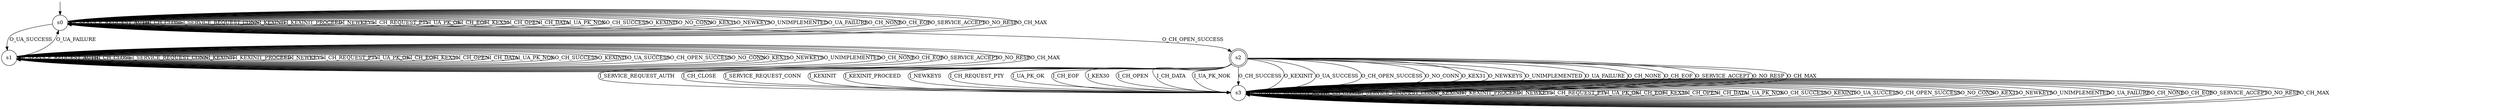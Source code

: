 digraph g {

	s0 [shape="circle" label="s0"];
	s1 [shape="circle" label="s1"];
	s2 [shape="doublecircle" label="s2"];
	s3 [shape="circle" label="s3"];
	s0 -> s0 [label="I_SERVICE_REQUEST_AUTH"];
	s0 -> s0 [label="I_CH_CLOSE"];
	s0 -> s0 [label="I_SERVICE_REQUEST_CONN"];
	s0 -> s0 [label="I_KEXINIT"];
	s0 -> s0 [label="I_KEXINIT_PROCEED"];
	s0 -> s0 [label="I_NEWKEYS"];
	s0 -> s0 [label="I_CH_REQUEST_PTY"];
	s0 -> s0 [label="I_UA_PK_OK"];
	s0 -> s0 [label="I_CH_EOF"];
	s0 -> s0 [label="I_KEX30"];
	s0 -> s0 [label="I_CH_OPEN"];
	s0 -> s0 [label="I_CH_DATA"];
	s0 -> s0 [label="I_UA_PK_NOK"];
	s0 -> s0 [label="O_CH_SUCCESS"];
	s0 -> s0 [label="O_KEXINIT"];
	s0 -> s1 [label="O_UA_SUCCESS"];
	s0 -> s2 [label="O_CH_OPEN_SUCCESS"];
	s0 -> s0 [label="O_NO_CONN"];
	s0 -> s0 [label="O_KEX31"];
	s0 -> s0 [label="O_NEWKEYS"];
	s0 -> s0 [label="O_UNIMPLEMENTED"];
	s0 -> s0 [label="O_UA_FAILURE"];
	s0 -> s0 [label="O_CH_NONE"];
	s0 -> s0 [label="O_CH_EOF"];
	s0 -> s0 [label="O_SERVICE_ACCEPT"];
	s0 -> s0 [label="O_NO_RESP"];
	s0 -> s0 [label="O_CH_MAX"];
	s1 -> s1 [label="I_SERVICE_REQUEST_AUTH"];
	s1 -> s1 [label="I_CH_CLOSE"];
	s1 -> s1 [label="I_SERVICE_REQUEST_CONN"];
	s1 -> s1 [label="I_KEXINIT"];
	s1 -> s1 [label="I_KEXINIT_PROCEED"];
	s1 -> s1 [label="I_NEWKEYS"];
	s1 -> s1 [label="I_CH_REQUEST_PTY"];
	s1 -> s1 [label="I_UA_PK_OK"];
	s1 -> s1 [label="I_CH_EOF"];
	s1 -> s1 [label="I_KEX30"];
	s1 -> s1 [label="I_CH_OPEN"];
	s1 -> s1 [label="I_CH_DATA"];
	s1 -> s1 [label="I_UA_PK_NOK"];
	s1 -> s1 [label="O_CH_SUCCESS"];
	s1 -> s1 [label="O_KEXINIT"];
	s1 -> s1 [label="O_UA_SUCCESS"];
	s1 -> s1 [label="O_CH_OPEN_SUCCESS"];
	s1 -> s1 [label="O_NO_CONN"];
	s1 -> s1 [label="O_KEX31"];
	s1 -> s1 [label="O_NEWKEYS"];
	s1 -> s1 [label="O_UNIMPLEMENTED"];
	s1 -> s0 [label="O_UA_FAILURE"];
	s1 -> s1 [label="O_CH_NONE"];
	s1 -> s1 [label="O_CH_EOF"];
	s1 -> s1 [label="O_SERVICE_ACCEPT"];
	s1 -> s1 [label="O_NO_RESP"];
	s1 -> s1 [label="O_CH_MAX"];
	s2 -> s3 [label="I_SERVICE_REQUEST_AUTH"];
	s2 -> s3 [label="I_CH_CLOSE"];
	s2 -> s3 [label="I_SERVICE_REQUEST_CONN"];
	s2 -> s3 [label="I_KEXINIT"];
	s2 -> s3 [label="I_KEXINIT_PROCEED"];
	s2 -> s3 [label="I_NEWKEYS"];
	s2 -> s3 [label="I_CH_REQUEST_PTY"];
	s2 -> s3 [label="I_UA_PK_OK"];
	s2 -> s3 [label="I_CH_EOF"];
	s2 -> s3 [label="I_KEX30"];
	s2 -> s3 [label="I_CH_OPEN"];
	s2 -> s3 [label="I_CH_DATA"];
	s2 -> s3 [label="I_UA_PK_NOK"];
	s2 -> s3 [label="O_CH_SUCCESS"];
	s2 -> s3 [label="O_KEXINIT"];
	s2 -> s3 [label="O_UA_SUCCESS"];
	s2 -> s3 [label="O_CH_OPEN_SUCCESS"];
	s2 -> s3 [label="O_NO_CONN"];
	s2 -> s3 [label="O_KEX31"];
	s2 -> s3 [label="O_NEWKEYS"];
	s2 -> s3 [label="O_UNIMPLEMENTED"];
	s2 -> s3 [label="O_UA_FAILURE"];
	s2 -> s3 [label="O_CH_NONE"];
	s2 -> s3 [label="O_CH_EOF"];
	s2 -> s3 [label="O_SERVICE_ACCEPT"];
	s2 -> s3 [label="O_NO_RESP"];
	s2 -> s3 [label="O_CH_MAX"];
	s3 -> s3 [label="I_SERVICE_REQUEST_AUTH"];
	s3 -> s3 [label="I_CH_CLOSE"];
	s3 -> s3 [label="I_SERVICE_REQUEST_CONN"];
	s3 -> s3 [label="I_KEXINIT"];
	s3 -> s3 [label="I_KEXINIT_PROCEED"];
	s3 -> s3 [label="I_NEWKEYS"];
	s3 -> s3 [label="I_CH_REQUEST_PTY"];
	s3 -> s3 [label="I_UA_PK_OK"];
	s3 -> s3 [label="I_CH_EOF"];
	s3 -> s3 [label="I_KEX30"];
	s3 -> s3 [label="I_CH_OPEN"];
	s3 -> s3 [label="I_CH_DATA"];
	s3 -> s3 [label="I_UA_PK_NOK"];
	s3 -> s3 [label="O_CH_SUCCESS"];
	s3 -> s3 [label="O_KEXINIT"];
	s3 -> s3 [label="O_UA_SUCCESS"];
	s3 -> s3 [label="O_CH_OPEN_SUCCESS"];
	s3 -> s3 [label="O_NO_CONN"];
	s3 -> s3 [label="O_KEX31"];
	s3 -> s3 [label="O_NEWKEYS"];
	s3 -> s3 [label="O_UNIMPLEMENTED"];
	s3 -> s3 [label="O_UA_FAILURE"];
	s3 -> s3 [label="O_CH_NONE"];
	s3 -> s3 [label="O_CH_EOF"];
	s3 -> s3 [label="O_SERVICE_ACCEPT"];
	s3 -> s3 [label="O_NO_RESP"];
	s3 -> s3 [label="O_CH_MAX"];

__start0 [label="" shape="none" width="0" height="0"];
__start0 -> s0;

}
